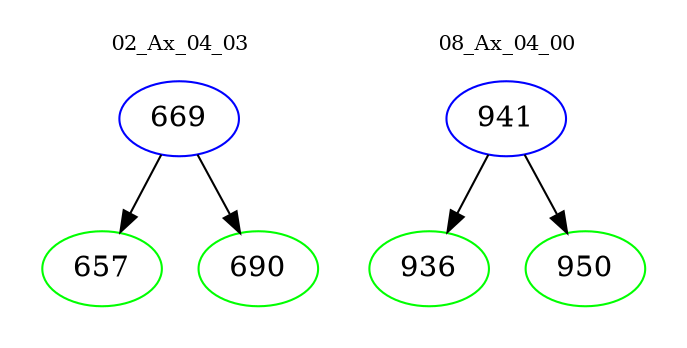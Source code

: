 digraph{
subgraph cluster_0 {
color = white
label = "02_Ax_04_03";
fontsize=10;
T0_669 [label="669", color="blue"]
T0_669 -> T0_657 [color="black"]
T0_657 [label="657", color="green"]
T0_669 -> T0_690 [color="black"]
T0_690 [label="690", color="green"]
}
subgraph cluster_1 {
color = white
label = "08_Ax_04_00";
fontsize=10;
T1_941 [label="941", color="blue"]
T1_941 -> T1_936 [color="black"]
T1_936 [label="936", color="green"]
T1_941 -> T1_950 [color="black"]
T1_950 [label="950", color="green"]
}
}
